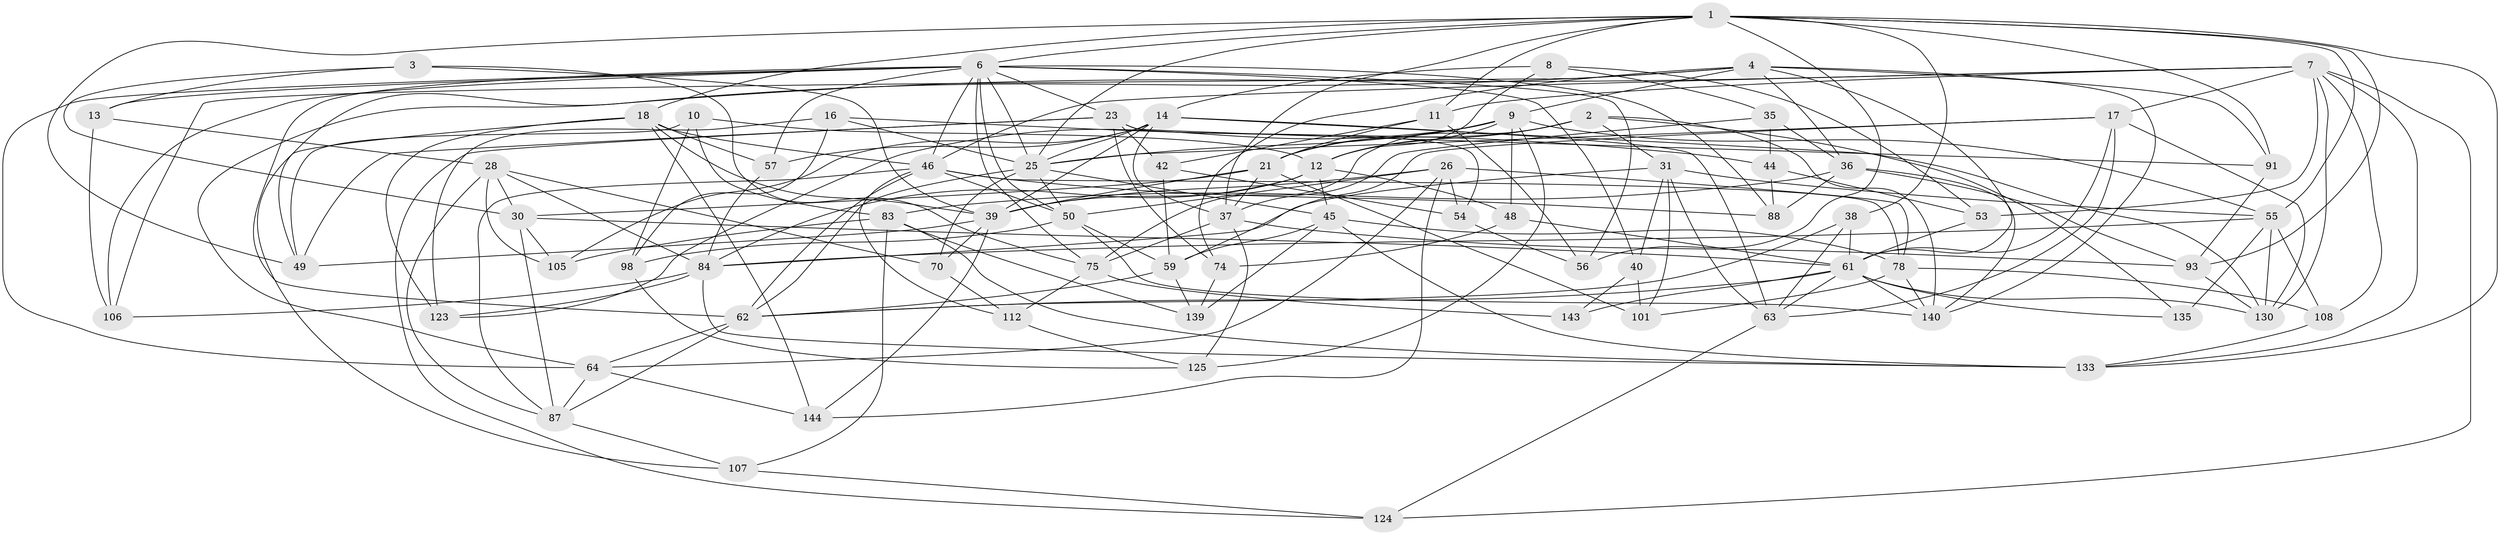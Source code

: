 // original degree distribution, {4: 1.0}
// Generated by graph-tools (version 1.1) at 2025/16/03/09/25 04:16:37]
// undirected, 73 vertices, 209 edges
graph export_dot {
graph [start="1"]
  node [color=gray90,style=filled];
  1 [super="+66+29"];
  2 [super="+65+5"];
  3;
  4 [super="+92"];
  6 [super="+47+22"];
  7 [super="+122+86"];
  8;
  9 [super="+52"];
  10;
  11 [super="+15"];
  12 [super="+27"];
  13;
  14 [super="+20+90"];
  16;
  17 [super="+71"];
  18 [super="+141+19"];
  21 [super="+33+58"];
  23 [super="+142+119"];
  25 [super="+41"];
  26 [super="+82"];
  28 [super="+34"];
  30 [super="+79"];
  31 [super="+121"];
  35;
  36 [super="+80"];
  37 [super="+95"];
  38;
  39 [super="+43"];
  40;
  42;
  44;
  45 [super="+69"];
  46 [super="+51+94"];
  48;
  49 [super="+103"];
  50 [super="+131+89"];
  53;
  54;
  55 [super="+127+116"];
  56;
  57;
  59 [super="+73"];
  61 [super="+111+68+145"];
  62 [super="+99"];
  63 [super="+104"];
  64 [super="+120"];
  70;
  74;
  75 [super="+117+128"];
  78 [super="+100"];
  83 [super="+113"];
  84 [super="+85+114"];
  87 [super="+110"];
  88;
  91;
  93 [super="+115"];
  98;
  101;
  105;
  106;
  107;
  108;
  112;
  123;
  124;
  125;
  130 [super="+134"];
  133 [super="+138"];
  135;
  139;
  140 [super="+146"];
  143;
  144;
  1 -- 56;
  1 -- 25;
  1 -- 133;
  1 -- 55;
  1 -- 37;
  1 -- 6;
  1 -- 38;
  1 -- 49;
  1 -- 91;
  1 -- 93;
  1 -- 11;
  1 -- 18;
  2 -- 135;
  2 -- 75 [weight=2];
  2 -- 12;
  2 -- 140;
  2 -- 21 [weight=2];
  2 -- 31;
  3 -- 30;
  3 -- 13;
  3 -- 39;
  3 -- 75;
  4 -- 74;
  4 -- 91;
  4 -- 61;
  4 -- 49;
  4 -- 36;
  4 -- 9;
  4 -- 106;
  4 -- 140;
  6 -- 57;
  6 -- 64;
  6 -- 13;
  6 -- 40;
  6 -- 106;
  6 -- 75;
  6 -- 46;
  6 -- 23;
  6 -- 56;
  6 -- 88;
  6 -- 50;
  6 -- 62;
  6 -- 25;
  7 -- 124;
  7 -- 108;
  7 -- 53;
  7 -- 17;
  7 -- 64;
  7 -- 130;
  7 -- 133;
  7 -- 11 [weight=2];
  7 -- 46;
  8 -- 53;
  8 -- 35;
  8 -- 12;
  8 -- 14;
  9 -- 125;
  9 -- 55;
  9 -- 48;
  9 -- 123;
  9 -- 12;
  9 -- 21;
  9 -- 25;
  10 -- 98;
  10 -- 83;
  10 -- 12;
  10 -- 49;
  11 -- 42;
  11 -- 21;
  11 -- 56;
  12 -- 48;
  12 -- 45;
  12 -- 84;
  12 -- 39;
  13 -- 106;
  13 -- 28;
  14 -- 63;
  14 -- 57;
  14 -- 130;
  14 -- 39;
  14 -- 105;
  14 -- 37;
  14 -- 25;
  16 -- 123;
  16 -- 44;
  16 -- 98;
  16 -- 25;
  17 -- 63;
  17 -- 130;
  17 -- 61;
  17 -- 25;
  17 -- 59;
  18 -- 39 [weight=2];
  18 -- 144;
  18 -- 123;
  18 -- 46;
  18 -- 107;
  18 -- 57;
  21 -- 101;
  21 -- 37;
  21 -- 39;
  21 -- 30;
  23 -- 54;
  23 -- 42;
  23 -- 49 [weight=2];
  23 -- 74;
  23 -- 124;
  23 -- 91;
  25 -- 45;
  25 -- 50;
  25 -- 62;
  25 -- 70;
  26 -- 54;
  26 -- 64;
  26 -- 144;
  26 -- 78;
  26 -- 39;
  26 -- 50;
  28 -- 70;
  28 -- 87;
  28 -- 105;
  28 -- 30;
  28 -- 84;
  30 -- 61;
  30 -- 105;
  30 -- 87;
  31 -- 40;
  31 -- 101;
  31 -- 55;
  31 -- 63;
  31 -- 84;
  35 -- 36;
  35 -- 44;
  35 -- 37;
  36 -- 93;
  36 -- 88;
  36 -- 140;
  36 -- 83;
  37 -- 125;
  37 -- 75;
  37 -- 93 [weight=2];
  38 -- 63;
  38 -- 62;
  38 -- 61;
  39 -- 144;
  39 -- 49;
  39 -- 70;
  40 -- 143;
  40 -- 101;
  42 -- 54;
  42 -- 59;
  44 -- 53;
  44 -- 88;
  45 -- 59;
  45 -- 133;
  45 -- 139;
  45 -- 78;
  46 -- 88;
  46 -- 112;
  46 -- 50 [weight=2];
  46 -- 87;
  46 -- 78;
  46 -- 62;
  48 -- 74;
  48 -- 61;
  50 -- 98;
  50 -- 59;
  50 -- 140;
  53 -- 61;
  54 -- 56;
  55 -- 108;
  55 -- 84;
  55 -- 135 [weight=2];
  55 -- 130;
  57 -- 84;
  59 -- 139;
  59 -- 62;
  61 -- 62;
  61 -- 143;
  61 -- 63;
  61 -- 130;
  61 -- 135;
  61 -- 140;
  62 -- 64;
  62 -- 87;
  63 -- 124;
  64 -- 87;
  64 -- 144;
  70 -- 112;
  74 -- 139;
  75 -- 143 [weight=2];
  75 -- 112;
  78 -- 101;
  78 -- 108;
  78 -- 140;
  83 -- 105;
  83 -- 107;
  83 -- 139;
  83 -- 133;
  84 -- 106;
  84 -- 123;
  84 -- 133;
  87 -- 107;
  91 -- 93;
  93 -- 130;
  98 -- 125;
  107 -- 124;
  108 -- 133;
  112 -- 125;
}
